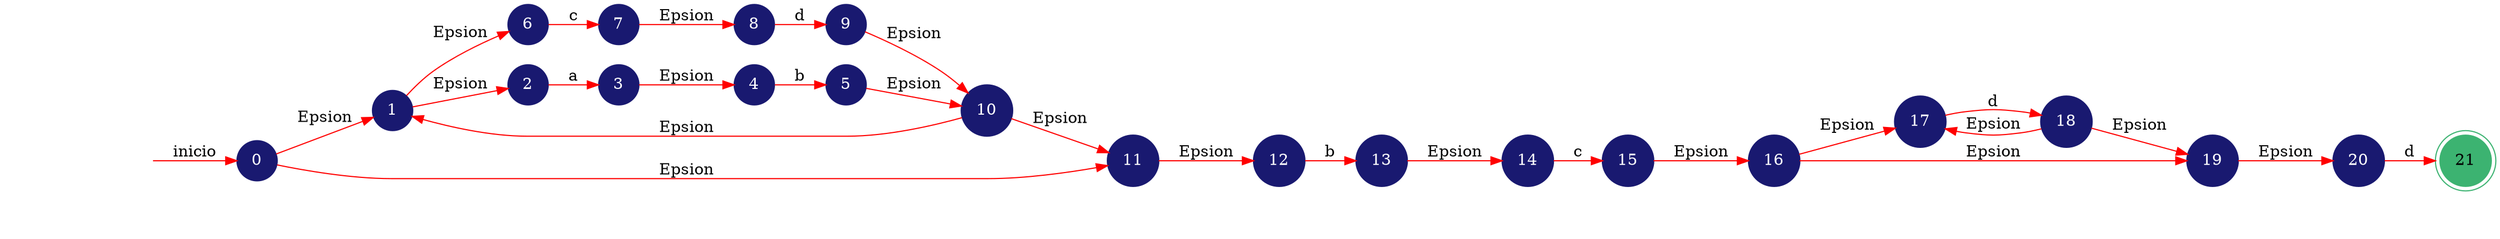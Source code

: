digraph automata_finito {
	rankdir=LR;
	node [shape=doublecircle, style = filled,color = mediumseagreen]; "21";
	node [shape=circle];
	node [color=midnightblue,fontcolor=white];
	edge [color=red];
	secret_node [style=invis];
	secret_node -> "0" [label="inicio"];
	"0" -> "1" [label="Epsion"];
	"0" -> "11" [label="Epsion"];
	"1" -> "6" [label="Epsion"];
	"1" -> "2" [label="Epsion"];
	"2" -> "3" [label="a"];
	"3" -> "4" [label="Epsion"];
	"4" -> "5" [label="b"];
	"5" -> "10" [label="Epsion"];
	"6" -> "7" [label="c"];
	"7" -> "8" [label="Epsion"];
	"8" -> "9" [label="d"];
	"9" -> "10" [label="Epsion"];
	"10" -> "1" [label="Epsion"];
	"10" -> "11" [label="Epsion"];
	"11" -> "12" [label="Epsion"];
	"12" -> "13" [label="b"];
	"13" -> "14" [label="Epsion"];
	"14" -> "15" [label="c"];
	"15" -> "16" [label="Epsion"];
	"16" -> "17" [label="Epsion"];
	"16" -> "19" [label="Epsion"];
	"17" -> "18" [label="d"];
	"18" -> "17" [label="Epsion"];
	"18" -> "19" [label="Epsion"];
	"19" -> "20" [label="Epsion"];
	"20" -> "21" [label="d"];
}